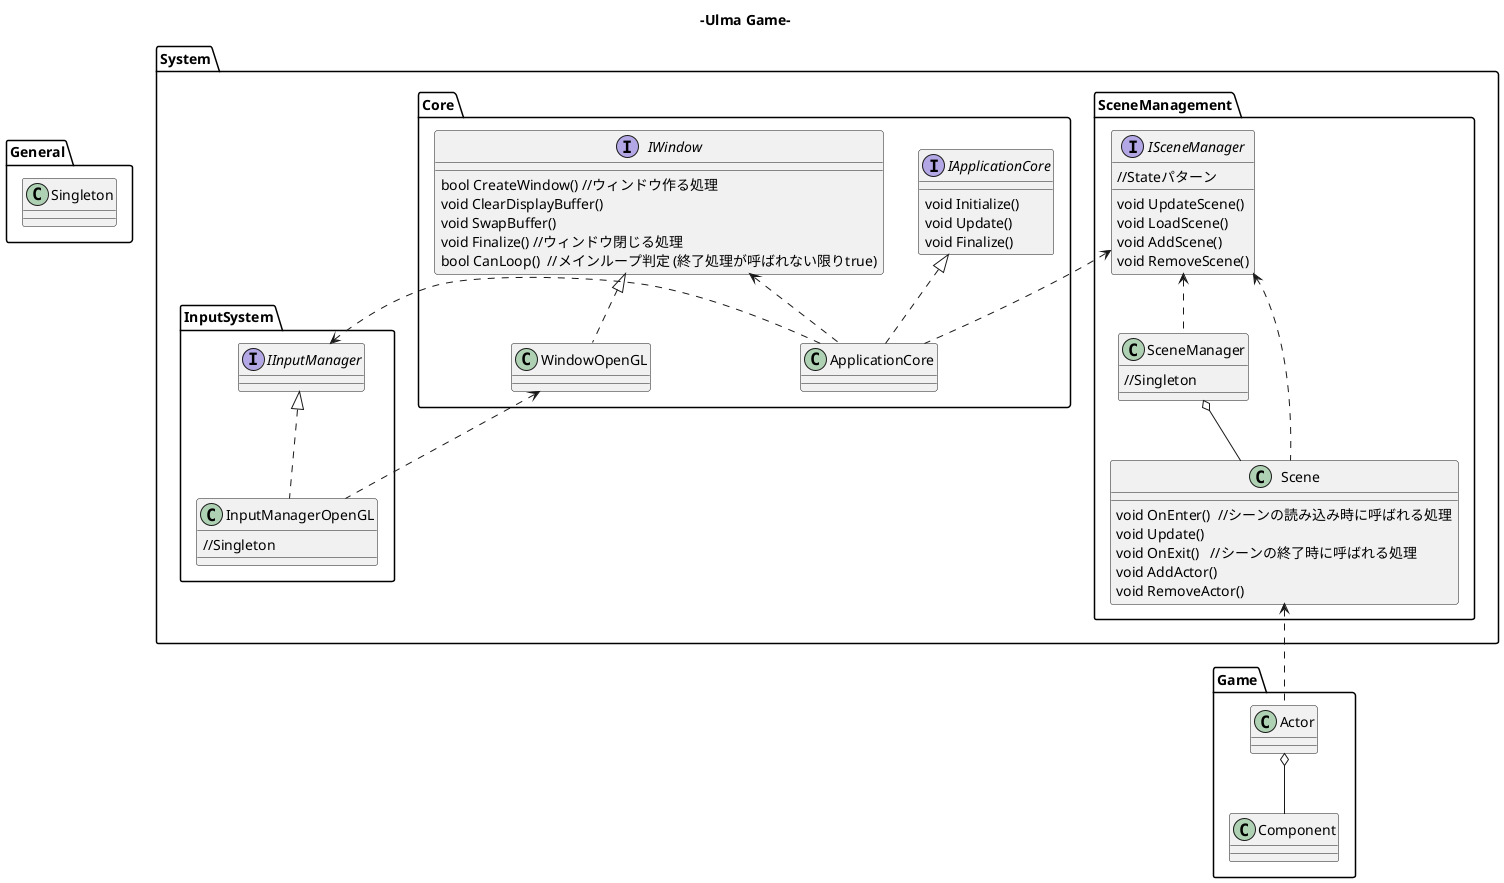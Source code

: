 @startuml
title -Ulma Game-
package General{
    class Singleton{

    }
}

package System{
    package Core{
        interface IWindow{
            bool CreateWindow() //ウィンドウ作る処理
            void ClearDisplayBuffer()
            void SwapBuffer()
            void Finalize() //ウィンドウ閉じる処理
            bool CanLoop()  //メインループ判定 (終了処理が呼ばれない限りtrue)
        }

        class WindowOpenGL{
        }
        IWindow <|.. WindowOpenGL

        interface IApplicationCore{
            void Initialize()
            void Update()
            void Finalize()
        }

        class ApplicationCore{

        }
        IApplicationCore <|.. ApplicationCore
        IWindow <.. ApplicationCore
    }

    package SceneManagement{
        interface ISceneManager{
            //Stateパターン
            void UpdateScene()
            void LoadScene()
            void AddScene()
            void RemoveScene()
        }

        class SceneManager{
            //Singleton
        }

        class Scene{
            void OnEnter()  //シーンの読み込み時に呼ばれる処理
            void Update()
            void OnExit()   //シーンの終了時に呼ばれる処理
            void AddActor()
            void RemoveActor()
        }
        ISceneManager <.. SceneManager
        ISceneManager <.. Scene
        SceneManager o-- Scene
    }
    ISceneManager <.. ApplicationCore

    package InputSystem{
    interface IInputManager{

    }

    class InputManagerOpenGL{
        //Singleton
    }
    IInputManager <|.. InputManagerOpenGL
    WindowOpenGL <.. InputManagerOpenGL
    IInputManager <.. ApplicationCore
    }
}

package Game{
    class Actor{

    }

    class Component{

    }
}
Scene <.. Actor
Actor o-- Component
@enduml